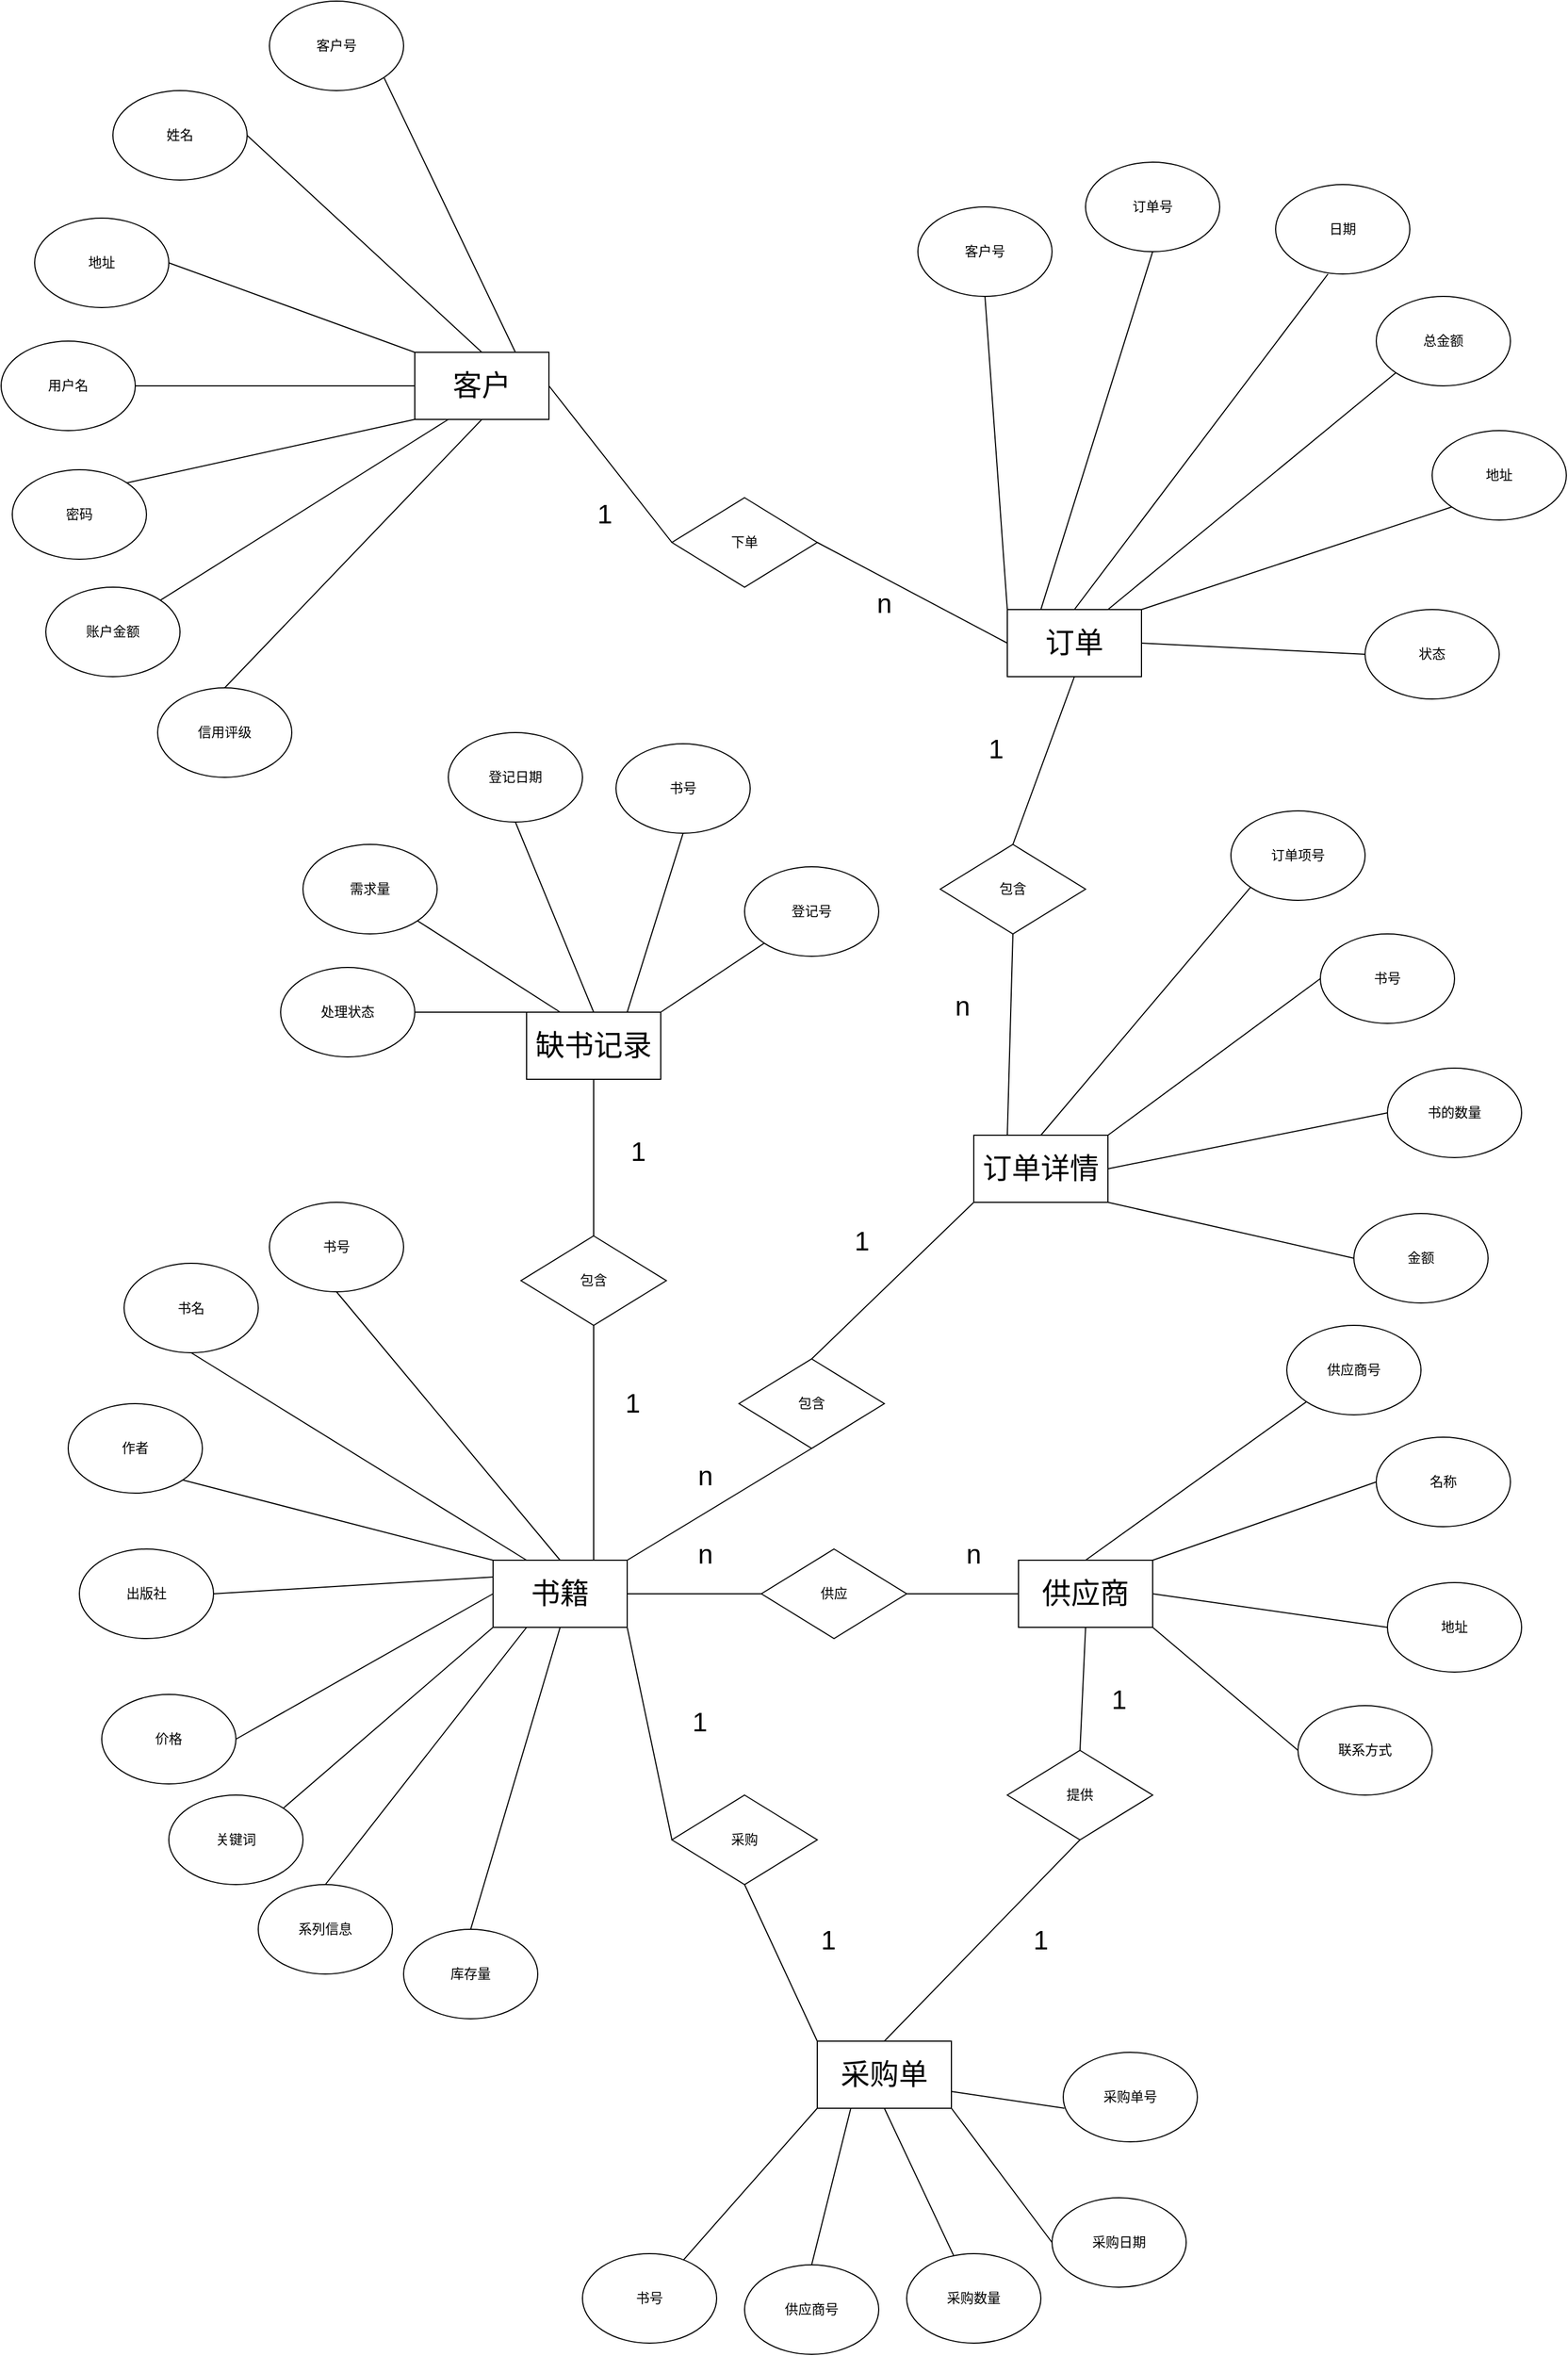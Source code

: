 <mxfile>
    <diagram id="Q-W-3p3Dm_MC-ti0eRAn" name="Page-1">
        <mxGraphModel dx="2710" dy="2547" grid="1" gridSize="10" guides="1" tooltips="1" connect="1" arrows="1" fold="1" page="1" pageScale="1" pageWidth="827" pageHeight="1169" math="0" shadow="0">
            <root>
                <mxCell id="0"/>
                <mxCell id="1" parent="0"/>
                <mxCell id="2" value="&lt;font style=&quot;font-size: 26px;&quot;&gt;书籍&lt;/font&gt;" style="rounded=0;whiteSpace=wrap;html=1;" parent="1" vertex="1">
                    <mxGeometry x="290" y="770" width="120" height="60" as="geometry"/>
                </mxCell>
                <mxCell id="3" value="作者" style="ellipse;whiteSpace=wrap;html=1;rounded=0;" parent="1" vertex="1">
                    <mxGeometry x="-90" y="630" width="120" height="80" as="geometry"/>
                </mxCell>
                <mxCell id="8" value="出版社" style="ellipse;whiteSpace=wrap;html=1;rounded=0;" parent="1" vertex="1">
                    <mxGeometry x="-80" y="760" width="120" height="80" as="geometry"/>
                </mxCell>
                <mxCell id="38" value="" style="endArrow=none;html=1;fontSize=26;entryX=1;entryY=1;entryDx=0;entryDy=0;exitX=0;exitY=0;exitDx=0;exitDy=0;rounded=0;" parent="1" source="2" target="3" edge="1">
                    <mxGeometry width="50" height="50" relative="1" as="geometry">
                        <mxPoint x="260" y="610" as="sourcePoint"/>
                        <mxPoint x="310" y="560" as="targetPoint"/>
                    </mxGeometry>
                </mxCell>
                <mxCell id="39" value="" style="endArrow=none;html=1;fontSize=26;exitX=0;exitY=0.25;exitDx=0;exitDy=0;entryX=1;entryY=0.5;entryDx=0;entryDy=0;rounded=0;" parent="1" source="2" target="8" edge="1">
                    <mxGeometry width="50" height="50" relative="1" as="geometry">
                        <mxPoint x="310" y="620" as="sourcePoint"/>
                        <mxPoint x="250" y="660" as="targetPoint"/>
                    </mxGeometry>
                </mxCell>
                <mxCell id="41" value="" style="endArrow=none;html=1;fontSize=26;exitX=0.25;exitY=0;exitDx=0;exitDy=0;entryX=0.5;entryY=1;entryDx=0;entryDy=0;rounded=0;" parent="1" source="2" target="XzbfhV3OgB3xZBFxIBU7-50" edge="1">
                    <mxGeometry width="50" height="50" relative="1" as="geometry">
                        <mxPoint x="270" y="670" as="sourcePoint"/>
                        <mxPoint x="220.0" y="480" as="targetPoint"/>
                    </mxGeometry>
                </mxCell>
                <mxCell id="42" value="价格" style="ellipse;whiteSpace=wrap;html=1;rounded=0;" parent="1" vertex="1">
                    <mxGeometry x="-60" y="890" width="120" height="80" as="geometry"/>
                </mxCell>
                <mxCell id="43" value="" style="endArrow=none;html=1;fontSize=26;exitX=0;exitY=0.5;exitDx=0;exitDy=0;entryX=1;entryY=0.5;entryDx=0;entryDy=0;rounded=0;" parent="1" source="2" target="42" edge="1">
                    <mxGeometry width="50" height="50" relative="1" as="geometry">
                        <mxPoint x="310" y="635" as="sourcePoint"/>
                        <mxPoint x="170" y="670" as="targetPoint"/>
                    </mxGeometry>
                </mxCell>
                <mxCell id="45" value="" style="endArrow=none;html=1;exitX=1;exitY=0.5;exitDx=0;exitDy=0;entryX=0;entryY=0.5;entryDx=0;entryDy=0;" parent="1" source="2" edge="1" target="49">
                    <mxGeometry width="50" height="50" relative="1" as="geometry">
                        <mxPoint x="440" y="560" as="sourcePoint"/>
                        <mxPoint x="480" y="640" as="targetPoint"/>
                    </mxGeometry>
                </mxCell>
                <mxCell id="49" value="供应" style="rhombus;whiteSpace=wrap;html=1;" parent="1" vertex="1">
                    <mxGeometry x="530" y="760" width="130" height="80" as="geometry"/>
                </mxCell>
                <mxCell id="XzbfhV3OgB3xZBFxIBU7-49" value="关键词" style="ellipse;whiteSpace=wrap;html=1;rounded=0;" vertex="1" parent="1">
                    <mxGeometry y="980" width="120" height="80" as="geometry"/>
                </mxCell>
                <mxCell id="XzbfhV3OgB3xZBFxIBU7-50" value="书名" style="ellipse;whiteSpace=wrap;html=1;rounded=0;" vertex="1" parent="1">
                    <mxGeometry x="-40" y="504.5" width="120" height="80" as="geometry"/>
                </mxCell>
                <mxCell id="XzbfhV3OgB3xZBFxIBU7-51" value="" style="endArrow=none;html=1;fontSize=26;exitX=0;exitY=1;exitDx=0;exitDy=0;entryX=1;entryY=0;entryDx=0;entryDy=0;rounded=0;" edge="1" parent="1" source="2" target="XzbfhV3OgB3xZBFxIBU7-49">
                    <mxGeometry width="50" height="50" relative="1" as="geometry">
                        <mxPoint x="340.0" y="670" as="sourcePoint"/>
                        <mxPoint x="210.0" y="800" as="targetPoint"/>
                    </mxGeometry>
                </mxCell>
                <mxCell id="XzbfhV3OgB3xZBFxIBU7-52" value="系列信息" style="ellipse;whiteSpace=wrap;html=1;rounded=0;" vertex="1" parent="1">
                    <mxGeometry x="80" y="1060" width="120" height="80" as="geometry"/>
                </mxCell>
                <mxCell id="XzbfhV3OgB3xZBFxIBU7-53" value="" style="endArrow=none;html=1;fontSize=26;exitX=0.25;exitY=1;exitDx=0;exitDy=0;entryX=0.5;entryY=0;entryDx=0;entryDy=0;rounded=0;" edge="1" parent="1" source="2" target="XzbfhV3OgB3xZBFxIBU7-52">
                    <mxGeometry width="50" height="50" relative="1" as="geometry">
                        <mxPoint x="310.0" y="680" as="sourcePoint"/>
                        <mxPoint x="162.426" y="871.716" as="targetPoint"/>
                    </mxGeometry>
                </mxCell>
                <mxCell id="XzbfhV3OgB3xZBFxIBU7-54" value="库存量" style="ellipse;whiteSpace=wrap;html=1;rounded=0;" vertex="1" parent="1">
                    <mxGeometry x="210" y="1100" width="120" height="80" as="geometry"/>
                </mxCell>
                <mxCell id="XzbfhV3OgB3xZBFxIBU7-55" value="" style="endArrow=none;html=1;fontSize=26;exitX=0.5;exitY=1;exitDx=0;exitDy=0;entryX=0.5;entryY=0;entryDx=0;entryDy=0;rounded=0;" edge="1" parent="1" source="2" target="XzbfhV3OgB3xZBFxIBU7-54">
                    <mxGeometry width="50" height="50" relative="1" as="geometry">
                        <mxPoint x="340.0" y="680" as="sourcePoint"/>
                        <mxPoint x="230.0" y="960" as="targetPoint"/>
                    </mxGeometry>
                </mxCell>
                <mxCell id="XzbfhV3OgB3xZBFxIBU7-56" value="书号" style="ellipse;whiteSpace=wrap;html=1;rounded=0;" vertex="1" parent="1">
                    <mxGeometry x="90" y="450" width="120" height="80" as="geometry"/>
                </mxCell>
                <mxCell id="XzbfhV3OgB3xZBFxIBU7-57" value="" style="endArrow=none;html=1;fontSize=26;exitX=0.5;exitY=0;exitDx=0;exitDy=0;entryX=0.5;entryY=1;entryDx=0;entryDy=0;rounded=0;" edge="1" parent="1" source="2" target="XzbfhV3OgB3xZBFxIBU7-56">
                    <mxGeometry width="50" height="50" relative="1" as="geometry">
                        <mxPoint x="460" y="735.5" as="sourcePoint"/>
                        <mxPoint x="160" y="550" as="targetPoint"/>
                    </mxGeometry>
                </mxCell>
                <mxCell id="XzbfhV3OgB3xZBFxIBU7-58" value="&lt;font style=&quot;font-size: 26px;&quot;&gt;供应商&lt;/font&gt;" style="rounded=0;whiteSpace=wrap;html=1;" vertex="1" parent="1">
                    <mxGeometry x="760" y="770" width="120" height="60" as="geometry"/>
                </mxCell>
                <mxCell id="XzbfhV3OgB3xZBFxIBU7-59" value="" style="endArrow=none;html=1;exitX=1;exitY=0.5;exitDx=0;exitDy=0;entryX=0;entryY=0.5;entryDx=0;entryDy=0;" edge="1" parent="1" source="49" target="XzbfhV3OgB3xZBFxIBU7-58">
                    <mxGeometry width="50" height="50" relative="1" as="geometry">
                        <mxPoint x="650" y="799.41" as="sourcePoint"/>
                        <mxPoint x="730" y="820" as="targetPoint"/>
                    </mxGeometry>
                </mxCell>
                <mxCell id="XzbfhV3OgB3xZBFxIBU7-60" value="供应商号" style="ellipse;whiteSpace=wrap;html=1;rounded=0;" vertex="1" parent="1">
                    <mxGeometry x="1000" y="560" width="120" height="80" as="geometry"/>
                </mxCell>
                <mxCell id="XzbfhV3OgB3xZBFxIBU7-61" value="" style="endArrow=none;html=1;exitX=0.5;exitY=0;exitDx=0;exitDy=0;entryX=0;entryY=1;entryDx=0;entryDy=0;" edge="1" parent="1" source="XzbfhV3OgB3xZBFxIBU7-58" target="XzbfhV3OgB3xZBFxIBU7-60">
                    <mxGeometry width="50" height="50" relative="1" as="geometry">
                        <mxPoint x="840" y="690" as="sourcePoint"/>
                        <mxPoint x="950" y="690" as="targetPoint"/>
                    </mxGeometry>
                </mxCell>
                <mxCell id="XzbfhV3OgB3xZBFxIBU7-62" value="名称" style="ellipse;whiteSpace=wrap;html=1;rounded=0;" vertex="1" parent="1">
                    <mxGeometry x="1080" y="660" width="120" height="80" as="geometry"/>
                </mxCell>
                <mxCell id="XzbfhV3OgB3xZBFxIBU7-63" value="" style="endArrow=none;html=1;exitX=1;exitY=0;exitDx=0;exitDy=0;entryX=0;entryY=0.5;entryDx=0;entryDy=0;" edge="1" parent="1" source="XzbfhV3OgB3xZBFxIBU7-58" target="XzbfhV3OgB3xZBFxIBU7-62">
                    <mxGeometry width="50" height="50" relative="1" as="geometry">
                        <mxPoint x="830" y="780" as="sourcePoint"/>
                        <mxPoint x="1007.574" y="608.284" as="targetPoint"/>
                    </mxGeometry>
                </mxCell>
                <mxCell id="XzbfhV3OgB3xZBFxIBU7-64" value="地址" style="ellipse;whiteSpace=wrap;html=1;rounded=0;" vertex="1" parent="1">
                    <mxGeometry x="1090" y="790" width="120" height="80" as="geometry"/>
                </mxCell>
                <mxCell id="XzbfhV3OgB3xZBFxIBU7-65" value="联系方式" style="ellipse;whiteSpace=wrap;html=1;rounded=0;" vertex="1" parent="1">
                    <mxGeometry x="1010" y="900" width="120" height="80" as="geometry"/>
                </mxCell>
                <mxCell id="XzbfhV3OgB3xZBFxIBU7-66" value="" style="endArrow=none;html=1;exitX=1;exitY=0.5;exitDx=0;exitDy=0;entryX=0;entryY=0.5;entryDx=0;entryDy=0;" edge="1" parent="1" source="XzbfhV3OgB3xZBFxIBU7-58" target="XzbfhV3OgB3xZBFxIBU7-64">
                    <mxGeometry width="50" height="50" relative="1" as="geometry">
                        <mxPoint x="890" y="780" as="sourcePoint"/>
                        <mxPoint x="1020" y="700" as="targetPoint"/>
                    </mxGeometry>
                </mxCell>
                <mxCell id="XzbfhV3OgB3xZBFxIBU7-67" value="" style="endArrow=none;html=1;exitX=1;exitY=1;exitDx=0;exitDy=0;entryX=0;entryY=0.5;entryDx=0;entryDy=0;" edge="1" parent="1" source="XzbfhV3OgB3xZBFxIBU7-58" target="XzbfhV3OgB3xZBFxIBU7-65">
                    <mxGeometry width="50" height="50" relative="1" as="geometry">
                        <mxPoint x="900" y="790" as="sourcePoint"/>
                        <mxPoint x="1030" y="710" as="targetPoint"/>
                    </mxGeometry>
                </mxCell>
                <mxCell id="XzbfhV3OgB3xZBFxIBU7-68" value="&lt;font style=&quot;font-size: 24px;&quot;&gt;n&lt;/font&gt;" style="text;html=1;strokeColor=none;fillColor=none;align=center;verticalAlign=middle;whiteSpace=wrap;rounded=0;" vertex="1" parent="1">
                    <mxGeometry x="450" y="750" width="60" height="30" as="geometry"/>
                </mxCell>
                <mxCell id="XzbfhV3OgB3xZBFxIBU7-70" value="1" style="text;html=1;strokeColor=none;fillColor=none;align=center;verticalAlign=middle;whiteSpace=wrap;rounded=0;fontSize=24;" vertex="1" parent="1">
                    <mxGeometry x="590" y="470" width="60" height="30" as="geometry"/>
                </mxCell>
                <mxCell id="XzbfhV3OgB3xZBFxIBU7-71" value="包含" style="rhombus;whiteSpace=wrap;html=1;direction=east;" vertex="1" parent="1">
                    <mxGeometry x="510" y="590" width="130" height="80" as="geometry"/>
                </mxCell>
                <mxCell id="XzbfhV3OgB3xZBFxIBU7-73" value="" style="endArrow=none;html=1;entryX=0;entryY=1;entryDx=0;entryDy=0;exitX=0.5;exitY=0;exitDx=0;exitDy=0;" edge="1" parent="1" source="XzbfhV3OgB3xZBFxIBU7-71" target="XzbfhV3OgB3xZBFxIBU7-74">
                    <mxGeometry width="50" height="50" relative="1" as="geometry">
                        <mxPoint x="570" y="570" as="sourcePoint"/>
                        <mxPoint x="670" y="380" as="targetPoint"/>
                    </mxGeometry>
                </mxCell>
                <mxCell id="XzbfhV3OgB3xZBFxIBU7-74" value="&lt;font style=&quot;font-size: 26px;&quot;&gt;订单详情&lt;/font&gt;" style="rounded=0;whiteSpace=wrap;html=1;" vertex="1" parent="1">
                    <mxGeometry x="720" y="390" width="120" height="60" as="geometry"/>
                </mxCell>
                <mxCell id="XzbfhV3OgB3xZBFxIBU7-75" value="订单项号" style="ellipse;whiteSpace=wrap;html=1;rounded=0;" vertex="1" parent="1">
                    <mxGeometry x="950" y="100" width="120" height="80" as="geometry"/>
                </mxCell>
                <mxCell id="XzbfhV3OgB3xZBFxIBU7-76" value="" style="endArrow=none;html=1;exitX=0.5;exitY=0;exitDx=0;exitDy=0;entryX=0;entryY=1;entryDx=0;entryDy=0;" edge="1" parent="1" source="XzbfhV3OgB3xZBFxIBU7-74" target="XzbfhV3OgB3xZBFxIBU7-75">
                    <mxGeometry width="50" height="50" relative="1" as="geometry">
                        <mxPoint x="770" y="320" as="sourcePoint"/>
                        <mxPoint x="967.574" y="178.284" as="targetPoint"/>
                    </mxGeometry>
                </mxCell>
                <mxCell id="XzbfhV3OgB3xZBFxIBU7-79" value="n" style="text;html=1;strokeColor=none;fillColor=none;align=center;verticalAlign=middle;whiteSpace=wrap;rounded=0;fontSize=24;" vertex="1" parent="1">
                    <mxGeometry x="450" y="680" width="60" height="30" as="geometry"/>
                </mxCell>
                <mxCell id="XzbfhV3OgB3xZBFxIBU7-80" value="n" style="text;html=1;strokeColor=none;fillColor=none;align=center;verticalAlign=middle;whiteSpace=wrap;rounded=0;fontSize=24;" vertex="1" parent="1">
                    <mxGeometry x="690" y="750" width="60" height="30" as="geometry"/>
                </mxCell>
                <mxCell id="XzbfhV3OgB3xZBFxIBU7-84" value="书号" style="ellipse;whiteSpace=wrap;html=1;rounded=0;" vertex="1" parent="1">
                    <mxGeometry x="1030" y="210" width="120" height="80" as="geometry"/>
                </mxCell>
                <mxCell id="XzbfhV3OgB3xZBFxIBU7-85" value="书的数量" style="ellipse;whiteSpace=wrap;html=1;rounded=0;" vertex="1" parent="1">
                    <mxGeometry x="1090" y="330" width="120" height="80" as="geometry"/>
                </mxCell>
                <mxCell id="XzbfhV3OgB3xZBFxIBU7-86" value="金额" style="ellipse;whiteSpace=wrap;html=1;rounded=0;" vertex="1" parent="1">
                    <mxGeometry x="1060" y="460" width="120" height="80" as="geometry"/>
                </mxCell>
                <mxCell id="XzbfhV3OgB3xZBFxIBU7-88" value="" style="endArrow=none;html=1;exitX=1;exitY=0;exitDx=0;exitDy=0;entryX=0;entryY=0.5;entryDx=0;entryDy=0;" edge="1" parent="1" source="XzbfhV3OgB3xZBFxIBU7-74" target="XzbfhV3OgB3xZBFxIBU7-84">
                    <mxGeometry width="50" height="50" relative="1" as="geometry">
                        <mxPoint x="740" y="330" as="sourcePoint"/>
                        <mxPoint x="887.574" y="168.284" as="targetPoint"/>
                    </mxGeometry>
                </mxCell>
                <mxCell id="XzbfhV3OgB3xZBFxIBU7-89" value="" style="endArrow=none;html=1;exitX=1;exitY=0.5;exitDx=0;exitDy=0;entryX=0;entryY=0.5;entryDx=0;entryDy=0;" edge="1" parent="1" source="XzbfhV3OgB3xZBFxIBU7-74" target="XzbfhV3OgB3xZBFxIBU7-85">
                    <mxGeometry width="50" height="50" relative="1" as="geometry">
                        <mxPoint x="750" y="340" as="sourcePoint"/>
                        <mxPoint x="897.574" y="178.284" as="targetPoint"/>
                    </mxGeometry>
                </mxCell>
                <mxCell id="XzbfhV3OgB3xZBFxIBU7-90" value="" style="endArrow=none;html=1;exitX=1;exitY=1;exitDx=0;exitDy=0;entryX=0;entryY=0.5;entryDx=0;entryDy=0;" edge="1" parent="1" source="XzbfhV3OgB3xZBFxIBU7-74" target="XzbfhV3OgB3xZBFxIBU7-86">
                    <mxGeometry width="50" height="50" relative="1" as="geometry">
                        <mxPoint x="760" y="350" as="sourcePoint"/>
                        <mxPoint x="907.574" y="188.284" as="targetPoint"/>
                    </mxGeometry>
                </mxCell>
                <mxCell id="XzbfhV3OgB3xZBFxIBU7-107" value="" style="endArrow=none;html=1;entryX=0.25;entryY=0;entryDx=0;entryDy=0;exitX=0.5;exitY=1;exitDx=0;exitDy=0;" edge="1" parent="1" source="XzbfhV3OgB3xZBFxIBU7-108" target="XzbfhV3OgB3xZBFxIBU7-74">
                    <mxGeometry width="50" height="50" relative="1" as="geometry">
                        <mxPoint x="580" y="190" as="sourcePoint"/>
                        <mxPoint x="625" y="270.0" as="targetPoint"/>
                    </mxGeometry>
                </mxCell>
                <mxCell id="XzbfhV3OgB3xZBFxIBU7-108" value="包含" style="rhombus;whiteSpace=wrap;html=1;direction=east;" vertex="1" parent="1">
                    <mxGeometry x="690" y="130" width="130" height="80" as="geometry"/>
                </mxCell>
                <mxCell id="XzbfhV3OgB3xZBFxIBU7-109" value="" style="endArrow=none;html=1;exitX=0.5;exitY=0;exitDx=0;exitDy=0;entryX=0.5;entryY=1;entryDx=0;entryDy=0;" edge="1" parent="1" source="XzbfhV3OgB3xZBFxIBU7-108" target="XzbfhV3OgB3xZBFxIBU7-110">
                    <mxGeometry width="50" height="50" relative="1" as="geometry">
                        <mxPoint x="580" y="190" as="sourcePoint"/>
                        <mxPoint x="570" y="10" as="targetPoint"/>
                    </mxGeometry>
                </mxCell>
                <mxCell id="XzbfhV3OgB3xZBFxIBU7-110" value="&lt;font style=&quot;font-size: 26px;&quot;&gt;订单&lt;/font&gt;" style="rounded=0;whiteSpace=wrap;html=1;" vertex="1" parent="1">
                    <mxGeometry x="750" y="-80" width="120" height="60" as="geometry"/>
                </mxCell>
                <mxCell id="XzbfhV3OgB3xZBFxIBU7-111" value="1" style="text;html=1;strokeColor=none;fillColor=none;align=center;verticalAlign=middle;whiteSpace=wrap;rounded=0;fontSize=24;" vertex="1" parent="1">
                    <mxGeometry x="710" y="30" width="60" height="30" as="geometry"/>
                </mxCell>
                <mxCell id="XzbfhV3OgB3xZBFxIBU7-112" value="n" style="text;html=1;strokeColor=none;fillColor=none;align=center;verticalAlign=middle;whiteSpace=wrap;rounded=0;fontSize=24;" vertex="1" parent="1">
                    <mxGeometry x="680" y="260" width="60" height="30" as="geometry"/>
                </mxCell>
                <mxCell id="XzbfhV3OgB3xZBFxIBU7-113" value="订单号" style="ellipse;whiteSpace=wrap;html=1;rounded=0;" vertex="1" parent="1">
                    <mxGeometry x="820" y="-480" width="120" height="80" as="geometry"/>
                </mxCell>
                <mxCell id="XzbfhV3OgB3xZBFxIBU7-114" value="日期" style="ellipse;whiteSpace=wrap;html=1;rounded=0;" vertex="1" parent="1">
                    <mxGeometry x="990" y="-460" width="120" height="80" as="geometry"/>
                </mxCell>
                <mxCell id="XzbfhV3OgB3xZBFxIBU7-115" value="总金额" style="ellipse;whiteSpace=wrap;html=1;rounded=0;" vertex="1" parent="1">
                    <mxGeometry x="1080" y="-360" width="120" height="80" as="geometry"/>
                </mxCell>
                <mxCell id="XzbfhV3OgB3xZBFxIBU7-116" value="地址" style="ellipse;whiteSpace=wrap;html=1;rounded=0;" vertex="1" parent="1">
                    <mxGeometry x="1130" y="-240" width="120" height="80" as="geometry"/>
                </mxCell>
                <mxCell id="XzbfhV3OgB3xZBFxIBU7-117" value="客户号" style="ellipse;whiteSpace=wrap;html=1;rounded=0;" vertex="1" parent="1">
                    <mxGeometry x="670" y="-440" width="120" height="80" as="geometry"/>
                </mxCell>
                <mxCell id="XzbfhV3OgB3xZBFxIBU7-118" value="状态" style="ellipse;whiteSpace=wrap;html=1;rounded=0;" vertex="1" parent="1">
                    <mxGeometry x="1070" y="-80" width="120" height="80" as="geometry"/>
                </mxCell>
                <mxCell id="XzbfhV3OgB3xZBFxIBU7-120" value="" style="endArrow=none;html=1;exitX=0;exitY=0.5;exitDx=0;exitDy=0;entryX=1;entryY=0.5;entryDx=0;entryDy=0;" edge="1" parent="1" source="XzbfhV3OgB3xZBFxIBU7-118" target="XzbfhV3OgB3xZBFxIBU7-110">
                    <mxGeometry width="50" height="50" relative="1" as="geometry">
                        <mxPoint x="515" y="150" as="sourcePoint"/>
                        <mxPoint x="620" y="-30" as="targetPoint"/>
                    </mxGeometry>
                </mxCell>
                <mxCell id="XzbfhV3OgB3xZBFxIBU7-121" value="" style="endArrow=none;html=1;exitX=0;exitY=1;exitDx=0;exitDy=0;entryX=1;entryY=0;entryDx=0;entryDy=0;" edge="1" parent="1" source="XzbfhV3OgB3xZBFxIBU7-116" target="XzbfhV3OgB3xZBFxIBU7-110">
                    <mxGeometry width="50" height="50" relative="1" as="geometry">
                        <mxPoint x="837" y="-70" as="sourcePoint"/>
                        <mxPoint x="740" y="-60" as="targetPoint"/>
                    </mxGeometry>
                </mxCell>
                <mxCell id="XzbfhV3OgB3xZBFxIBU7-122" value="" style="endArrow=none;html=1;exitX=0;exitY=1;exitDx=0;exitDy=0;entryX=0.75;entryY=0;entryDx=0;entryDy=0;" edge="1" parent="1" source="XzbfhV3OgB3xZBFxIBU7-115" target="XzbfhV3OgB3xZBFxIBU7-110">
                    <mxGeometry width="50" height="50" relative="1" as="geometry">
                        <mxPoint x="847" y="-60" as="sourcePoint"/>
                        <mxPoint x="750" y="-50" as="targetPoint"/>
                    </mxGeometry>
                </mxCell>
                <mxCell id="XzbfhV3OgB3xZBFxIBU7-123" value="" style="endArrow=none;html=1;exitX=0.39;exitY=1;exitDx=0;exitDy=0;entryX=0.5;entryY=0;entryDx=0;entryDy=0;exitPerimeter=0;" edge="1" parent="1" source="XzbfhV3OgB3xZBFxIBU7-114" target="XzbfhV3OgB3xZBFxIBU7-110">
                    <mxGeometry width="50" height="50" relative="1" as="geometry">
                        <mxPoint x="857" y="-50" as="sourcePoint"/>
                        <mxPoint x="760" y="-40" as="targetPoint"/>
                    </mxGeometry>
                </mxCell>
                <mxCell id="XzbfhV3OgB3xZBFxIBU7-124" value="" style="endArrow=none;html=1;exitX=0.5;exitY=1;exitDx=0;exitDy=0;entryX=0.25;entryY=0;entryDx=0;entryDy=0;" edge="1" parent="1" source="XzbfhV3OgB3xZBFxIBU7-113" target="XzbfhV3OgB3xZBFxIBU7-110">
                    <mxGeometry width="50" height="50" relative="1" as="geometry">
                        <mxPoint x="867" y="-40" as="sourcePoint"/>
                        <mxPoint x="770" y="-30" as="targetPoint"/>
                    </mxGeometry>
                </mxCell>
                <mxCell id="XzbfhV3OgB3xZBFxIBU7-125" value="" style="endArrow=none;html=1;exitX=0.5;exitY=1;exitDx=0;exitDy=0;entryX=0;entryY=0;entryDx=0;entryDy=0;" edge="1" parent="1" source="XzbfhV3OgB3xZBFxIBU7-117" target="XzbfhV3OgB3xZBFxIBU7-110">
                    <mxGeometry width="50" height="50" relative="1" as="geometry">
                        <mxPoint x="877" y="-30" as="sourcePoint"/>
                        <mxPoint x="780" y="-20" as="targetPoint"/>
                    </mxGeometry>
                </mxCell>
                <mxCell id="XzbfhV3OgB3xZBFxIBU7-126" value="" style="endArrow=none;html=1;entryX=0;entryY=0.5;entryDx=0;entryDy=0;exitX=1;exitY=0.5;exitDx=0;exitDy=0;" edge="1" parent="1" source="XzbfhV3OgB3xZBFxIBU7-127" target="XzbfhV3OgB3xZBFxIBU7-110">
                    <mxGeometry width="50" height="50" relative="1" as="geometry">
                        <mxPoint x="460" y="-70" as="sourcePoint"/>
                        <mxPoint x="790" y="-10" as="targetPoint"/>
                    </mxGeometry>
                </mxCell>
                <mxCell id="XzbfhV3OgB3xZBFxIBU7-127" value="下单" style="rhombus;whiteSpace=wrap;html=1;direction=east;" vertex="1" parent="1">
                    <mxGeometry x="450" y="-180" width="130" height="80" as="geometry"/>
                </mxCell>
                <mxCell id="XzbfhV3OgB3xZBFxIBU7-128" value="n" style="text;html=1;strokeColor=none;fillColor=none;align=center;verticalAlign=middle;whiteSpace=wrap;rounded=0;fontSize=24;" vertex="1" parent="1">
                    <mxGeometry x="610" y="-100" width="60" height="30" as="geometry"/>
                </mxCell>
                <mxCell id="XzbfhV3OgB3xZBFxIBU7-129" value="1" style="text;html=1;strokeColor=none;fillColor=none;align=center;verticalAlign=middle;whiteSpace=wrap;rounded=0;fontSize=24;" vertex="1" parent="1">
                    <mxGeometry x="360" y="-180" width="60" height="30" as="geometry"/>
                </mxCell>
                <mxCell id="XzbfhV3OgB3xZBFxIBU7-130" value="" style="endArrow=none;html=1;entryX=0;entryY=0.5;entryDx=0;entryDy=0;exitX=1;exitY=0.5;exitDx=0;exitDy=0;" edge="1" parent="1" source="XzbfhV3OgB3xZBFxIBU7-132" target="XzbfhV3OgB3xZBFxIBU7-127">
                    <mxGeometry width="50" height="50" relative="1" as="geometry">
                        <mxPoint x="160" y="-160" as="sourcePoint"/>
                        <mxPoint x="320" y="-160" as="targetPoint"/>
                    </mxGeometry>
                </mxCell>
                <mxCell id="XzbfhV3OgB3xZBFxIBU7-132" value="&lt;font style=&quot;font-size: 26px;&quot;&gt;客户&lt;/font&gt;" style="rounded=0;whiteSpace=wrap;html=1;" vertex="1" parent="1">
                    <mxGeometry x="220" y="-310" width="120" height="60" as="geometry"/>
                </mxCell>
                <mxCell id="XzbfhV3OgB3xZBFxIBU7-134" value="客户号" style="ellipse;whiteSpace=wrap;html=1;rounded=0;" vertex="1" parent="1">
                    <mxGeometry x="90" y="-624" width="120" height="80" as="geometry"/>
                </mxCell>
                <mxCell id="XzbfhV3OgB3xZBFxIBU7-135" value="姓名" style="ellipse;whiteSpace=wrap;html=1;rounded=0;" vertex="1" parent="1">
                    <mxGeometry x="-50" y="-544" width="120" height="80" as="geometry"/>
                </mxCell>
                <mxCell id="XzbfhV3OgB3xZBFxIBU7-136" value="地址" style="ellipse;whiteSpace=wrap;html=1;rounded=0;" vertex="1" parent="1">
                    <mxGeometry x="-120" y="-430" width="120" height="80" as="geometry"/>
                </mxCell>
                <mxCell id="XzbfhV3OgB3xZBFxIBU7-137" value="用户名" style="ellipse;whiteSpace=wrap;html=1;rounded=0;" vertex="1" parent="1">
                    <mxGeometry x="-150" y="-320" width="120" height="80" as="geometry"/>
                </mxCell>
                <mxCell id="XzbfhV3OgB3xZBFxIBU7-138" value="密码" style="ellipse;whiteSpace=wrap;html=1;rounded=0;" vertex="1" parent="1">
                    <mxGeometry x="-140" y="-205" width="120" height="80" as="geometry"/>
                </mxCell>
                <mxCell id="XzbfhV3OgB3xZBFxIBU7-144" value="" style="endArrow=none;html=1;exitX=1;exitY=1;exitDx=0;exitDy=0;entryX=0.75;entryY=0;entryDx=0;entryDy=0;" edge="1" parent="1" source="XzbfhV3OgB3xZBFxIBU7-134" target="XzbfhV3OgB3xZBFxIBU7-132">
                    <mxGeometry width="50" height="50" relative="1" as="geometry">
                        <mxPoint x="250" y="-630.0" as="sourcePoint"/>
                        <mxPoint x="270" y="-350" as="targetPoint"/>
                    </mxGeometry>
                </mxCell>
                <mxCell id="XzbfhV3OgB3xZBFxIBU7-145" value="" style="endArrow=none;html=1;exitX=1;exitY=0.5;exitDx=0;exitDy=0;entryX=0.5;entryY=0;entryDx=0;entryDy=0;" edge="1" parent="1" source="XzbfhV3OgB3xZBFxIBU7-135" target="XzbfhV3OgB3xZBFxIBU7-132">
                    <mxGeometry width="50" height="50" relative="1" as="geometry">
                        <mxPoint x="780" y="-570.0" as="sourcePoint"/>
                        <mxPoint x="800" y="-290" as="targetPoint"/>
                    </mxGeometry>
                </mxCell>
                <mxCell id="XzbfhV3OgB3xZBFxIBU7-146" value="" style="endArrow=none;html=1;exitX=1;exitY=0.5;exitDx=0;exitDy=0;entryX=0;entryY=0;entryDx=0;entryDy=0;" edge="1" parent="1" source="XzbfhV3OgB3xZBFxIBU7-136" target="XzbfhV3OgB3xZBFxIBU7-132">
                    <mxGeometry width="50" height="50" relative="1" as="geometry">
                        <mxPoint x="70.0" y="-520" as="sourcePoint"/>
                        <mxPoint x="290" y="-300" as="targetPoint"/>
                    </mxGeometry>
                </mxCell>
                <mxCell id="XzbfhV3OgB3xZBFxIBU7-147" value="" style="endArrow=none;html=1;exitX=1;exitY=0.5;exitDx=0;exitDy=0;" edge="1" parent="1" source="XzbfhV3OgB3xZBFxIBU7-137">
                    <mxGeometry width="50" height="50" relative="1" as="geometry">
                        <mxPoint x="80.0" y="-510" as="sourcePoint"/>
                        <mxPoint x="220" y="-280" as="targetPoint"/>
                    </mxGeometry>
                </mxCell>
                <mxCell id="XzbfhV3OgB3xZBFxIBU7-149" value="" style="endArrow=none;html=1;exitX=0;exitY=1;exitDx=0;exitDy=0;entryX=1;entryY=0;entryDx=0;entryDy=0;" edge="1" parent="1" source="XzbfhV3OgB3xZBFxIBU7-132" target="XzbfhV3OgB3xZBFxIBU7-138">
                    <mxGeometry width="50" height="50" relative="1" as="geometry">
                        <mxPoint x="100.0" y="-490" as="sourcePoint"/>
                        <mxPoint x="320" y="-270" as="targetPoint"/>
                    </mxGeometry>
                </mxCell>
                <mxCell id="XzbfhV3OgB3xZBFxIBU7-151" value="账户金额" style="ellipse;whiteSpace=wrap;html=1;rounded=0;" vertex="1" parent="1">
                    <mxGeometry x="-110" y="-100" width="120" height="80" as="geometry"/>
                </mxCell>
                <mxCell id="XzbfhV3OgB3xZBFxIBU7-152" value="信用评级" style="ellipse;whiteSpace=wrap;html=1;rounded=0;" vertex="1" parent="1">
                    <mxGeometry x="-10" y="-10" width="120" height="80" as="geometry"/>
                </mxCell>
                <mxCell id="XzbfhV3OgB3xZBFxIBU7-153" value="" style="endArrow=none;html=1;entryX=1;entryY=0;entryDx=0;entryDy=0;exitX=0.25;exitY=1;exitDx=0;exitDy=0;" edge="1" parent="1" source="XzbfhV3OgB3xZBFxIBU7-132" target="XzbfhV3OgB3xZBFxIBU7-151">
                    <mxGeometry width="50" height="50" relative="1" as="geometry">
                        <mxPoint x="250" y="-240" as="sourcePoint"/>
                        <mxPoint x="190" y="50" as="targetPoint"/>
                    </mxGeometry>
                </mxCell>
                <mxCell id="XzbfhV3OgB3xZBFxIBU7-154" value="" style="endArrow=none;html=1;exitX=0.5;exitY=1;exitDx=0;exitDy=0;entryX=0.5;entryY=0;entryDx=0;entryDy=0;" edge="1" parent="1" source="XzbfhV3OgB3xZBFxIBU7-132" target="XzbfhV3OgB3xZBFxIBU7-152">
                    <mxGeometry width="50" height="50" relative="1" as="geometry">
                        <mxPoint x="270" y="-230" as="sourcePoint"/>
                        <mxPoint x="180" y="40" as="targetPoint"/>
                    </mxGeometry>
                </mxCell>
                <mxCell id="XzbfhV3OgB3xZBFxIBU7-156" value="&lt;span style=&quot;font-size: 26px;&quot;&gt;采购单&lt;/span&gt;" style="rounded=0;whiteSpace=wrap;html=1;" vertex="1" parent="1">
                    <mxGeometry x="580" y="1200" width="120" height="60" as="geometry"/>
                </mxCell>
                <mxCell id="XzbfhV3OgB3xZBFxIBU7-157" value="&lt;font style=&quot;font-size: 26px;&quot;&gt;缺书记录&lt;/font&gt;" style="rounded=0;whiteSpace=wrap;html=1;" vertex="1" parent="1">
                    <mxGeometry x="320" y="280" width="120" height="60" as="geometry"/>
                </mxCell>
                <mxCell id="XzbfhV3OgB3xZBFxIBU7-158" value="包含" style="rhombus;whiteSpace=wrap;html=1;direction=east;" vertex="1" parent="1">
                    <mxGeometry x="315" y="480" width="130" height="80" as="geometry"/>
                </mxCell>
                <mxCell id="XzbfhV3OgB3xZBFxIBU7-159" value="" style="endArrow=none;html=1;entryX=0.5;entryY=1;entryDx=0;entryDy=0;exitX=1;exitY=0;exitDx=0;exitDy=0;" edge="1" parent="1" source="2" target="XzbfhV3OgB3xZBFxIBU7-71">
                    <mxGeometry width="50" height="50" relative="1" as="geometry">
                        <mxPoint x="580" y="580" as="sourcePoint"/>
                        <mxPoint x="730" y="460" as="targetPoint"/>
                    </mxGeometry>
                </mxCell>
                <mxCell id="XzbfhV3OgB3xZBFxIBU7-160" value="" style="endArrow=none;html=1;entryX=0.75;entryY=0;entryDx=0;entryDy=0;exitX=0.5;exitY=1;exitDx=0;exitDy=0;" edge="1" parent="1" source="XzbfhV3OgB3xZBFxIBU7-158" target="2">
                    <mxGeometry width="50" height="50" relative="1" as="geometry">
                        <mxPoint x="585" y="600" as="sourcePoint"/>
                        <mxPoint x="730" y="460" as="targetPoint"/>
                    </mxGeometry>
                </mxCell>
                <mxCell id="XzbfhV3OgB3xZBFxIBU7-161" value="" style="endArrow=none;html=1;exitX=0.5;exitY=0;exitDx=0;exitDy=0;" edge="1" parent="1" source="XzbfhV3OgB3xZBFxIBU7-158" target="XzbfhV3OgB3xZBFxIBU7-157">
                    <mxGeometry width="50" height="50" relative="1" as="geometry">
                        <mxPoint x="595" y="610" as="sourcePoint"/>
                        <mxPoint x="740" y="470" as="targetPoint"/>
                    </mxGeometry>
                </mxCell>
                <mxCell id="XzbfhV3OgB3xZBFxIBU7-162" value="登记号" style="ellipse;whiteSpace=wrap;html=1;rounded=0;" vertex="1" parent="1">
                    <mxGeometry x="515" y="150" width="120" height="80" as="geometry"/>
                </mxCell>
                <mxCell id="XzbfhV3OgB3xZBFxIBU7-163" value="登记日期" style="ellipse;whiteSpace=wrap;html=1;rounded=0;" vertex="1" parent="1">
                    <mxGeometry x="250" y="30" width="120" height="80" as="geometry"/>
                </mxCell>
                <mxCell id="XzbfhV3OgB3xZBFxIBU7-164" value="书号" style="ellipse;whiteSpace=wrap;html=1;rounded=0;" vertex="1" parent="1">
                    <mxGeometry x="400" y="40" width="120" height="80" as="geometry"/>
                </mxCell>
                <mxCell id="XzbfhV3OgB3xZBFxIBU7-165" value="需求量" style="ellipse;whiteSpace=wrap;html=1;rounded=0;" vertex="1" parent="1">
                    <mxGeometry x="120" y="130" width="120" height="80" as="geometry"/>
                </mxCell>
                <mxCell id="XzbfhV3OgB3xZBFxIBU7-167" value="处理状态" style="ellipse;whiteSpace=wrap;html=1;rounded=0;" vertex="1" parent="1">
                    <mxGeometry x="100" y="240" width="120" height="80" as="geometry"/>
                </mxCell>
                <mxCell id="XzbfhV3OgB3xZBFxIBU7-168" value="" style="endArrow=none;html=1;entryX=1;entryY=0;entryDx=0;entryDy=0;exitX=0;exitY=1;exitDx=0;exitDy=0;" edge="1" parent="1" source="XzbfhV3OgB3xZBFxIBU7-162" target="XzbfhV3OgB3xZBFxIBU7-157">
                    <mxGeometry width="50" height="50" relative="1" as="geometry">
                        <mxPoint x="765" y="220" as="sourcePoint"/>
                        <mxPoint x="760" y="400" as="targetPoint"/>
                    </mxGeometry>
                </mxCell>
                <mxCell id="XzbfhV3OgB3xZBFxIBU7-169" value="" style="endArrow=none;html=1;entryX=0.75;entryY=0;entryDx=0;entryDy=0;exitX=0.5;exitY=1;exitDx=0;exitDy=0;" edge="1" parent="1" source="XzbfhV3OgB3xZBFxIBU7-164" target="XzbfhV3OgB3xZBFxIBU7-157">
                    <mxGeometry width="50" height="50" relative="1" as="geometry">
                        <mxPoint x="507.574" y="248.284" as="sourcePoint"/>
                        <mxPoint x="450" y="290" as="targetPoint"/>
                    </mxGeometry>
                </mxCell>
                <mxCell id="XzbfhV3OgB3xZBFxIBU7-170" value="" style="endArrow=none;html=1;exitX=0.5;exitY=1;exitDx=0;exitDy=0;entryX=0.5;entryY=0;entryDx=0;entryDy=0;" edge="1" parent="1" source="XzbfhV3OgB3xZBFxIBU7-163" target="XzbfhV3OgB3xZBFxIBU7-157">
                    <mxGeometry width="50" height="50" relative="1" as="geometry">
                        <mxPoint x="517.574" y="258.284" as="sourcePoint"/>
                        <mxPoint x="470" y="290" as="targetPoint"/>
                    </mxGeometry>
                </mxCell>
                <mxCell id="XzbfhV3OgB3xZBFxIBU7-171" value="" style="endArrow=none;html=1;exitX=1;exitY=1;exitDx=0;exitDy=0;entryX=0.25;entryY=0;entryDx=0;entryDy=0;" edge="1" parent="1" source="XzbfhV3OgB3xZBFxIBU7-165" target="XzbfhV3OgB3xZBFxIBU7-157">
                    <mxGeometry width="50" height="50" relative="1" as="geometry">
                        <mxPoint x="362.426" y="108.284" as="sourcePoint"/>
                        <mxPoint x="390" y="290" as="targetPoint"/>
                    </mxGeometry>
                </mxCell>
                <mxCell id="XzbfhV3OgB3xZBFxIBU7-172" value="" style="endArrow=none;html=1;exitX=1;exitY=0.5;exitDx=0;exitDy=0;entryX=0;entryY=0;entryDx=0;entryDy=0;" edge="1" parent="1" source="XzbfhV3OgB3xZBFxIBU7-167" target="XzbfhV3OgB3xZBFxIBU7-157">
                    <mxGeometry width="50" height="50" relative="1" as="geometry">
                        <mxPoint x="372.426" y="118.284" as="sourcePoint"/>
                        <mxPoint x="400" y="300" as="targetPoint"/>
                    </mxGeometry>
                </mxCell>
                <mxCell id="XzbfhV3OgB3xZBFxIBU7-173" value="1" style="text;html=1;strokeColor=none;fillColor=none;align=center;verticalAlign=middle;whiteSpace=wrap;rounded=0;fontSize=24;" vertex="1" parent="1">
                    <mxGeometry x="390" y="390" width="60" height="30" as="geometry"/>
                </mxCell>
                <mxCell id="XzbfhV3OgB3xZBFxIBU7-174" value="1" style="text;html=1;strokeColor=none;fillColor=none;align=center;verticalAlign=middle;whiteSpace=wrap;rounded=0;fontSize=24;" vertex="1" parent="1">
                    <mxGeometry x="385" y="615" width="60" height="30" as="geometry"/>
                </mxCell>
                <mxCell id="XzbfhV3OgB3xZBFxIBU7-175" value="" style="endArrow=none;html=1;exitX=1;exitY=1;exitDx=0;exitDy=0;entryX=0;entryY=0.5;entryDx=0;entryDy=0;" edge="1" parent="1" source="2" target="XzbfhV3OgB3xZBFxIBU7-176">
                    <mxGeometry width="50" height="50" relative="1" as="geometry">
                        <mxPoint x="390" y="840" as="sourcePoint"/>
                        <mxPoint x="550" y="950" as="targetPoint"/>
                    </mxGeometry>
                </mxCell>
                <mxCell id="XzbfhV3OgB3xZBFxIBU7-176" value="采购" style="rhombus;whiteSpace=wrap;html=1;" vertex="1" parent="1">
                    <mxGeometry x="450" y="980" width="130" height="80" as="geometry"/>
                </mxCell>
                <mxCell id="XzbfhV3OgB3xZBFxIBU7-178" value="" style="endArrow=none;html=1;exitX=0.5;exitY=1;exitDx=0;exitDy=0;entryX=0;entryY=0;entryDx=0;entryDy=0;" edge="1" parent="1" source="XzbfhV3OgB3xZBFxIBU7-176" target="XzbfhV3OgB3xZBFxIBU7-156">
                    <mxGeometry width="50" height="50" relative="1" as="geometry">
                        <mxPoint x="650" y="970" as="sourcePoint"/>
                        <mxPoint x="790" y="1090" as="targetPoint"/>
                    </mxGeometry>
                </mxCell>
                <mxCell id="XzbfhV3OgB3xZBFxIBU7-179" value="采购单号" style="ellipse;whiteSpace=wrap;html=1;rounded=0;" vertex="1" parent="1">
                    <mxGeometry x="800" y="1210" width="120" height="80" as="geometry"/>
                </mxCell>
                <mxCell id="XzbfhV3OgB3xZBFxIBU7-180" value="采购日期" style="ellipse;whiteSpace=wrap;html=1;rounded=0;" vertex="1" parent="1">
                    <mxGeometry x="790" y="1340" width="120" height="80" as="geometry"/>
                </mxCell>
                <mxCell id="XzbfhV3OgB3xZBFxIBU7-183" value="供应商号" style="ellipse;whiteSpace=wrap;html=1;rounded=0;" vertex="1" parent="1">
                    <mxGeometry x="515" y="1400" width="120" height="80" as="geometry"/>
                </mxCell>
                <mxCell id="XzbfhV3OgB3xZBFxIBU7-184" value="书号" style="ellipse;whiteSpace=wrap;html=1;rounded=0;" vertex="1" parent="1">
                    <mxGeometry x="370" y="1390" width="120" height="80" as="geometry"/>
                </mxCell>
                <mxCell id="XzbfhV3OgB3xZBFxIBU7-185" value="采购数量" style="ellipse;whiteSpace=wrap;html=1;rounded=0;" vertex="1" parent="1">
                    <mxGeometry x="660" y="1390" width="120" height="80" as="geometry"/>
                </mxCell>
                <mxCell id="XzbfhV3OgB3xZBFxIBU7-186" value="" style="endArrow=none;html=1;exitX=0;exitY=1;exitDx=0;exitDy=0;" edge="1" parent="1" source="XzbfhV3OgB3xZBFxIBU7-156" target="XzbfhV3OgB3xZBFxIBU7-184">
                    <mxGeometry width="50" height="50" relative="1" as="geometry">
                        <mxPoint x="890" y="1100" as="sourcePoint"/>
                        <mxPoint x="960" y="1360" as="targetPoint"/>
                    </mxGeometry>
                </mxCell>
                <mxCell id="XzbfhV3OgB3xZBFxIBU7-187" value="" style="endArrow=none;html=1;exitX=0.25;exitY=1;exitDx=0;exitDy=0;entryX=0.5;entryY=0;entryDx=0;entryDy=0;" edge="1" parent="1" source="XzbfhV3OgB3xZBFxIBU7-156" target="XzbfhV3OgB3xZBFxIBU7-183">
                    <mxGeometry width="50" height="50" relative="1" as="geometry">
                        <mxPoint x="780" y="1300.0" as="sourcePoint"/>
                        <mxPoint x="837.574" y="1551.716" as="targetPoint"/>
                    </mxGeometry>
                </mxCell>
                <mxCell id="XzbfhV3OgB3xZBFxIBU7-188" value="" style="endArrow=none;html=1;exitX=0.5;exitY=1;exitDx=0;exitDy=0;" edge="1" parent="1" source="XzbfhV3OgB3xZBFxIBU7-156" target="XzbfhV3OgB3xZBFxIBU7-185">
                    <mxGeometry width="50" height="50" relative="1" as="geometry">
                        <mxPoint x="790" y="1310.0" as="sourcePoint"/>
                        <mxPoint x="847.574" y="1561.716" as="targetPoint"/>
                    </mxGeometry>
                </mxCell>
                <mxCell id="XzbfhV3OgB3xZBFxIBU7-189" value="" style="endArrow=none;html=1;exitX=1;exitY=1;exitDx=0;exitDy=0;entryX=0;entryY=0.5;entryDx=0;entryDy=0;" edge="1" parent="1" source="XzbfhV3OgB3xZBFxIBU7-156" target="XzbfhV3OgB3xZBFxIBU7-180">
                    <mxGeometry width="50" height="50" relative="1" as="geometry">
                        <mxPoint x="800" y="1320.0" as="sourcePoint"/>
                        <mxPoint x="857.574" y="1571.716" as="targetPoint"/>
                    </mxGeometry>
                </mxCell>
                <mxCell id="XzbfhV3OgB3xZBFxIBU7-190" value="" style="endArrow=none;html=1;exitX=1;exitY=0.75;exitDx=0;exitDy=0;entryX=0.01;entryY=0.625;entryDx=0;entryDy=0;entryPerimeter=0;" edge="1" parent="1" source="XzbfhV3OgB3xZBFxIBU7-156" target="XzbfhV3OgB3xZBFxIBU7-179">
                    <mxGeometry width="50" height="50" relative="1" as="geometry">
                        <mxPoint x="810" y="1330.0" as="sourcePoint"/>
                        <mxPoint x="867.574" y="1581.716" as="targetPoint"/>
                    </mxGeometry>
                </mxCell>
                <mxCell id="XzbfhV3OgB3xZBFxIBU7-191" value="" style="endArrow=none;html=1;exitX=0.5;exitY=1;exitDx=0;exitDy=0;entryX=0.5;entryY=0;entryDx=0;entryDy=0;" edge="1" parent="1" source="XzbfhV3OgB3xZBFxIBU7-58" target="XzbfhV3OgB3xZBFxIBU7-193">
                    <mxGeometry width="50" height="50" relative="1" as="geometry">
                        <mxPoint x="890" y="840" as="sourcePoint"/>
                        <mxPoint x="860" y="940" as="targetPoint"/>
                    </mxGeometry>
                </mxCell>
                <mxCell id="XzbfhV3OgB3xZBFxIBU7-192" value="" style="endArrow=none;html=1;exitX=0.5;exitY=1;exitDx=0;exitDy=0;entryX=0.5;entryY=0;entryDx=0;entryDy=0;" edge="1" parent="1" source="XzbfhV3OgB3xZBFxIBU7-193" target="XzbfhV3OgB3xZBFxIBU7-156">
                    <mxGeometry width="50" height="50" relative="1" as="geometry">
                        <mxPoint x="900" y="850" as="sourcePoint"/>
                        <mxPoint x="1030.0" y="960" as="targetPoint"/>
                    </mxGeometry>
                </mxCell>
                <mxCell id="XzbfhV3OgB3xZBFxIBU7-193" value="提供" style="rhombus;whiteSpace=wrap;html=1;" vertex="1" parent="1">
                    <mxGeometry x="750" y="940" width="130" height="80" as="geometry"/>
                </mxCell>
                <mxCell id="XzbfhV3OgB3xZBFxIBU7-194" value="1" style="text;html=1;strokeColor=none;fillColor=none;align=center;verticalAlign=middle;whiteSpace=wrap;rounded=0;fontSize=24;" vertex="1" parent="1">
                    <mxGeometry x="820" y="880" width="60" height="30" as="geometry"/>
                </mxCell>
                <mxCell id="XzbfhV3OgB3xZBFxIBU7-195" value="1" style="text;html=1;strokeColor=none;fillColor=none;align=center;verticalAlign=middle;whiteSpace=wrap;rounded=0;fontSize=24;" vertex="1" parent="1">
                    <mxGeometry x="750" y="1095" width="60" height="30" as="geometry"/>
                </mxCell>
                <mxCell id="XzbfhV3OgB3xZBFxIBU7-197" value="1" style="text;html=1;strokeColor=none;fillColor=none;align=center;verticalAlign=middle;whiteSpace=wrap;rounded=0;fontSize=24;" vertex="1" parent="1">
                    <mxGeometry x="445" y="900" width="60" height="30" as="geometry"/>
                </mxCell>
                <mxCell id="XzbfhV3OgB3xZBFxIBU7-198" value="1" style="text;html=1;strokeColor=none;fillColor=none;align=center;verticalAlign=middle;whiteSpace=wrap;rounded=0;fontSize=24;" vertex="1" parent="1">
                    <mxGeometry x="560" y="1095" width="60" height="30" as="geometry"/>
                </mxCell>
            </root>
        </mxGraphModel>
    </diagram>
    <diagram id="mvPrhDKMDu1NsKCVcPN0" name="Page-2">
        <mxGraphModel dx="1130" dy="569" grid="1" gridSize="10" guides="1" tooltips="1" connect="1" arrows="1" fold="1" page="1" pageScale="1" pageWidth="827" pageHeight="1169" math="0" shadow="0">
            <root>
                <mxCell id="0"/>
                <mxCell id="1" parent="0"/>
            </root>
        </mxGraphModel>
    </diagram>
</mxfile>